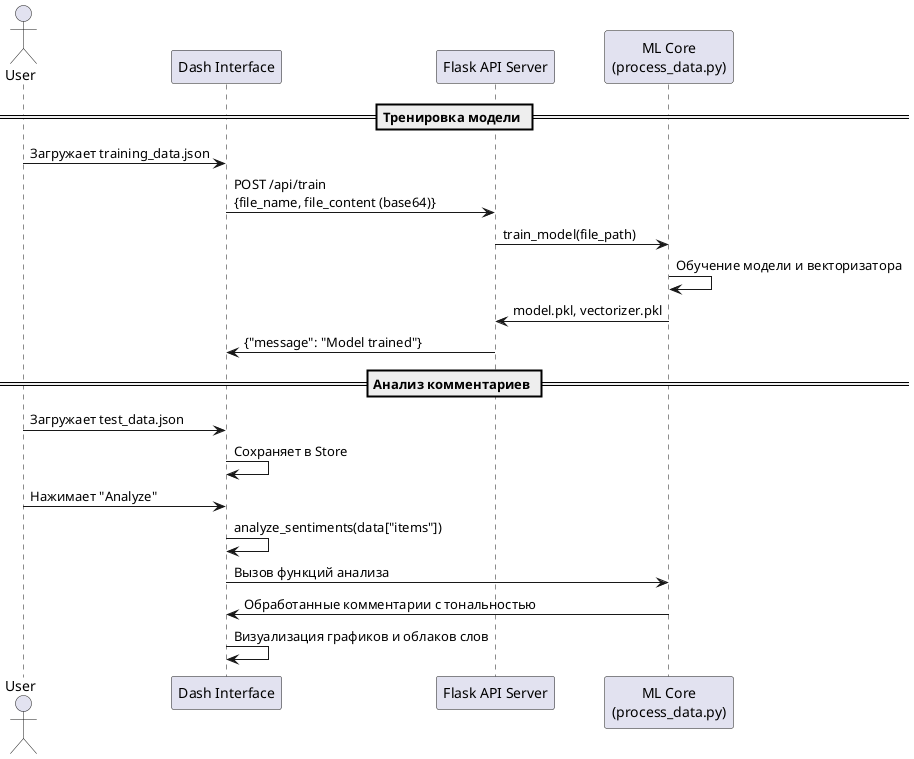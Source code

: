 @startuml
actor User
participant "Dash Interface" as Dash
participant "Flask API Server" as Flask
participant "ML Core\n(process_data.py)" as ML

== Тренировка модели ==

User -> Dash : Загружает training_data.json
Dash -> Flask : POST /api/train\n{file_name, file_content (base64)}
Flask -> ML : train_model(file_path)
ML -> ML : Обучение модели и векторизатора
ML -> Flask : model.pkl, vectorizer.pkl
Flask -> Dash : {"message": "Model trained"}

== Анализ комментариев ==

User -> Dash : Загружает test_data.json
Dash -> Dash : Сохраняет в Store
User -> Dash : Нажимает "Analyze"
Dash -> Dash : analyze_sentiments(data["items"])
Dash -> ML : Вызов функций анализа
ML -> Dash : Обработанные комментарии с тональностью
Dash -> Dash : Визуализация графиков и облаков слов

@enduml
